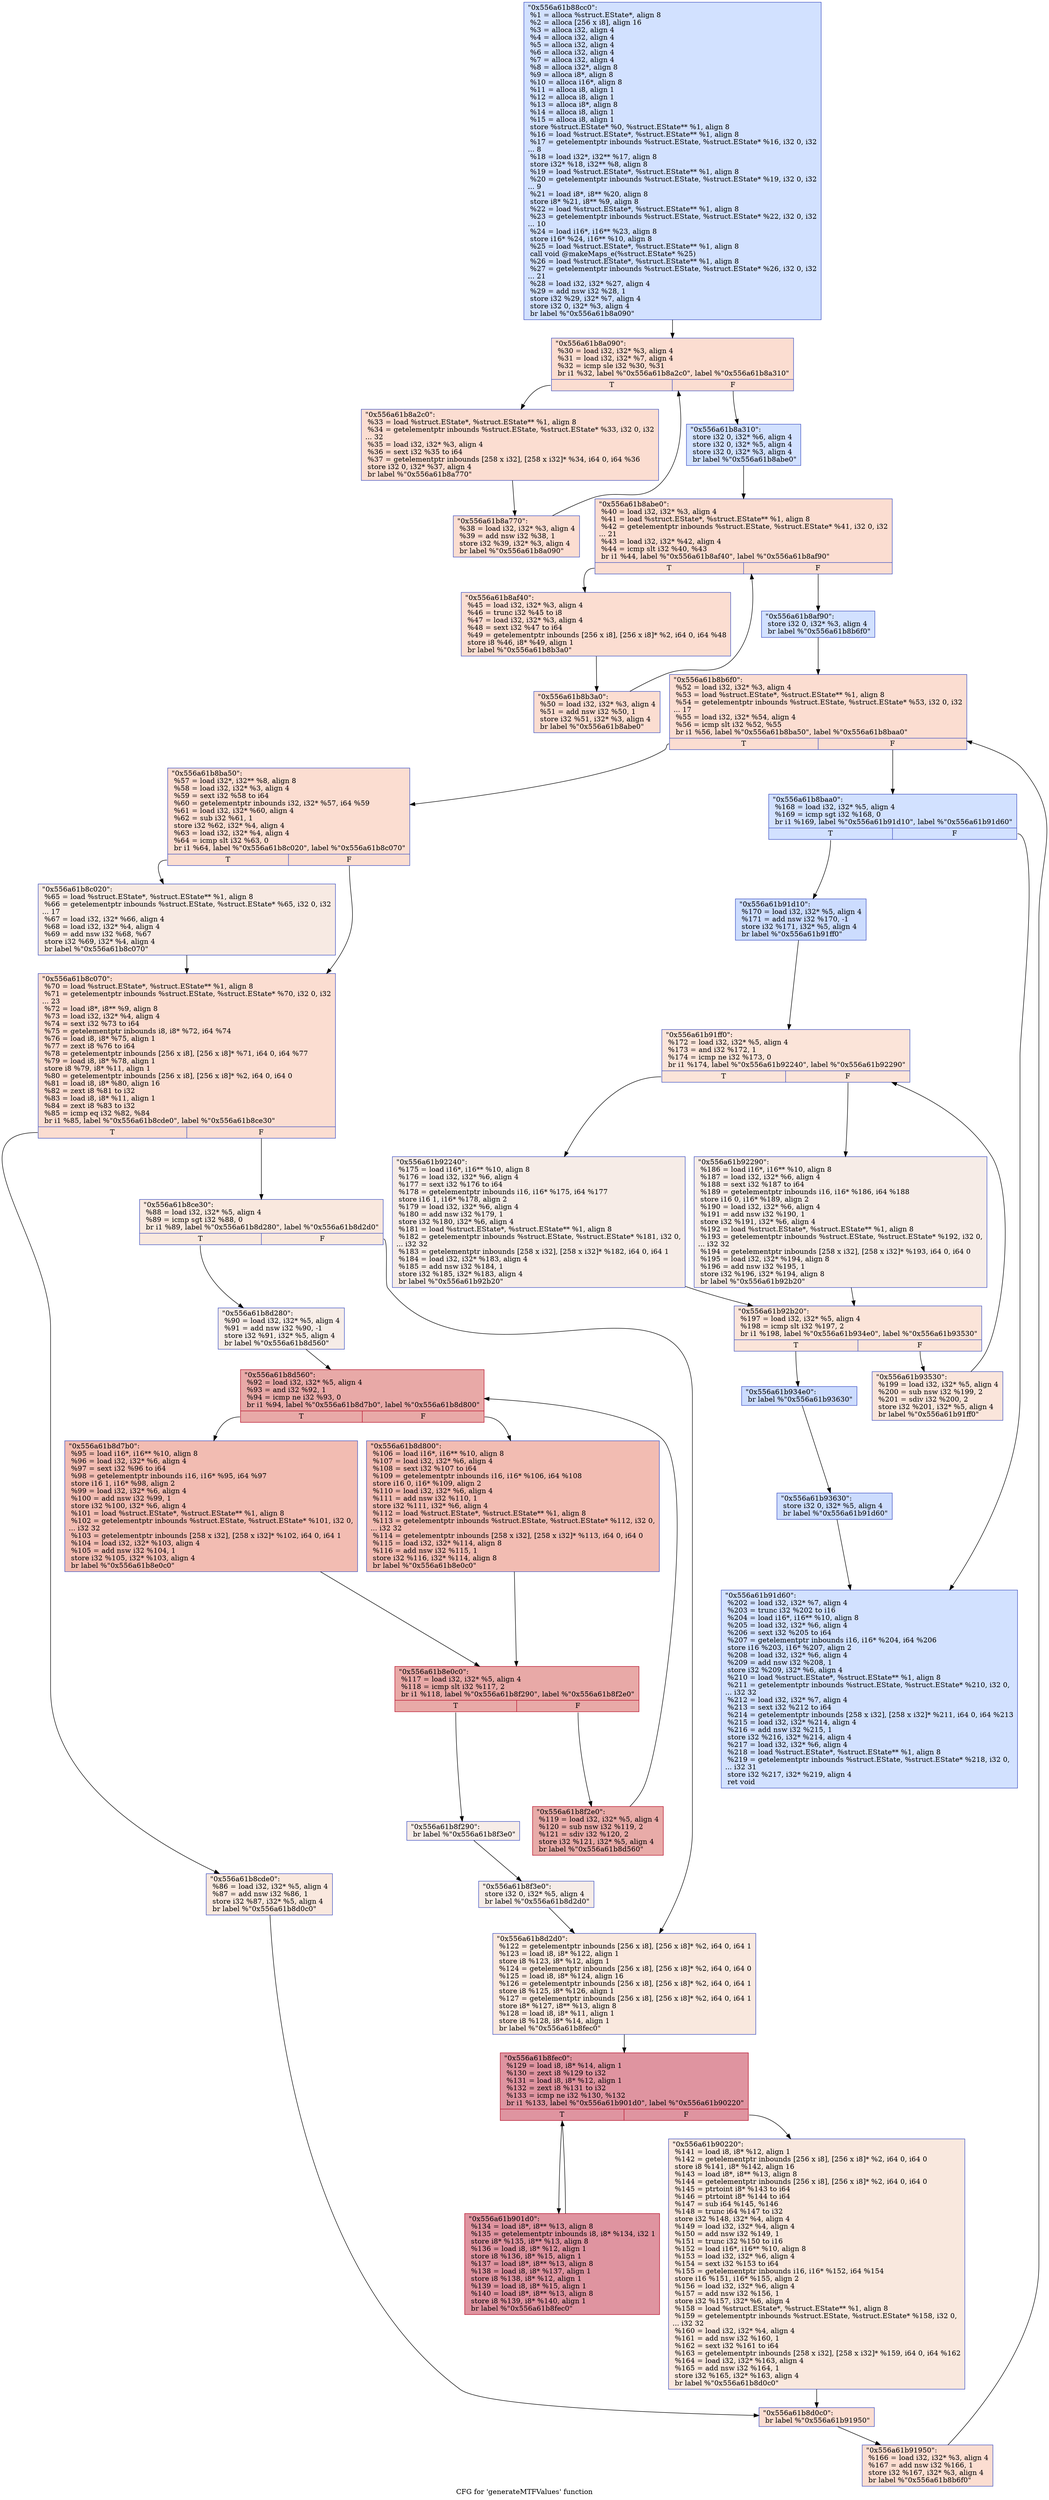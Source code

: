 digraph "CFG for 'generateMTFValues' function" {
	label="CFG for 'generateMTFValues' function";

	Node0x556a61b88cc0 [shape=record,color="#3d50c3ff", style=filled, fillcolor="#9abbff70",label="{\"0x556a61b88cc0\":\l  %1 = alloca %struct.EState*, align 8\l  %2 = alloca [256 x i8], align 16\l  %3 = alloca i32, align 4\l  %4 = alloca i32, align 4\l  %5 = alloca i32, align 4\l  %6 = alloca i32, align 4\l  %7 = alloca i32, align 4\l  %8 = alloca i32*, align 8\l  %9 = alloca i8*, align 8\l  %10 = alloca i16*, align 8\l  %11 = alloca i8, align 1\l  %12 = alloca i8, align 1\l  %13 = alloca i8*, align 8\l  %14 = alloca i8, align 1\l  %15 = alloca i8, align 1\l  store %struct.EState* %0, %struct.EState** %1, align 8\l  %16 = load %struct.EState*, %struct.EState** %1, align 8\l  %17 = getelementptr inbounds %struct.EState, %struct.EState* %16, i32 0, i32\l... 8\l  %18 = load i32*, i32** %17, align 8\l  store i32* %18, i32** %8, align 8\l  %19 = load %struct.EState*, %struct.EState** %1, align 8\l  %20 = getelementptr inbounds %struct.EState, %struct.EState* %19, i32 0, i32\l... 9\l  %21 = load i8*, i8** %20, align 8\l  store i8* %21, i8** %9, align 8\l  %22 = load %struct.EState*, %struct.EState** %1, align 8\l  %23 = getelementptr inbounds %struct.EState, %struct.EState* %22, i32 0, i32\l... 10\l  %24 = load i16*, i16** %23, align 8\l  store i16* %24, i16** %10, align 8\l  %25 = load %struct.EState*, %struct.EState** %1, align 8\l  call void @makeMaps_e(%struct.EState* %25)\l  %26 = load %struct.EState*, %struct.EState** %1, align 8\l  %27 = getelementptr inbounds %struct.EState, %struct.EState* %26, i32 0, i32\l... 21\l  %28 = load i32, i32* %27, align 4\l  %29 = add nsw i32 %28, 1\l  store i32 %29, i32* %7, align 4\l  store i32 0, i32* %3, align 4\l  br label %\"0x556a61b8a090\"\l}"];
	Node0x556a61b88cc0 -> Node0x556a61b8a090;
	Node0x556a61b8a090 [shape=record,color="#3d50c3ff", style=filled, fillcolor="#f7b39670",label="{\"0x556a61b8a090\":                                 \l  %30 = load i32, i32* %3, align 4\l  %31 = load i32, i32* %7, align 4\l  %32 = icmp sle i32 %30, %31\l  br i1 %32, label %\"0x556a61b8a2c0\", label %\"0x556a61b8a310\"\l|{<s0>T|<s1>F}}"];
	Node0x556a61b8a090:s0 -> Node0x556a61b8a2c0;
	Node0x556a61b8a090:s1 -> Node0x556a61b8a310;
	Node0x556a61b8a2c0 [shape=record,color="#3d50c3ff", style=filled, fillcolor="#f7b39670",label="{\"0x556a61b8a2c0\":                                 \l  %33 = load %struct.EState*, %struct.EState** %1, align 8\l  %34 = getelementptr inbounds %struct.EState, %struct.EState* %33, i32 0, i32\l... 32\l  %35 = load i32, i32* %3, align 4\l  %36 = sext i32 %35 to i64\l  %37 = getelementptr inbounds [258 x i32], [258 x i32]* %34, i64 0, i64 %36\l  store i32 0, i32* %37, align 4\l  br label %\"0x556a61b8a770\"\l}"];
	Node0x556a61b8a2c0 -> Node0x556a61b8a770;
	Node0x556a61b8a770 [shape=record,color="#3d50c3ff", style=filled, fillcolor="#f7b39670",label="{\"0x556a61b8a770\":                                 \l  %38 = load i32, i32* %3, align 4\l  %39 = add nsw i32 %38, 1\l  store i32 %39, i32* %3, align 4\l  br label %\"0x556a61b8a090\"\l}"];
	Node0x556a61b8a770 -> Node0x556a61b8a090;
	Node0x556a61b8a310 [shape=record,color="#3d50c3ff", style=filled, fillcolor="#9abbff70",label="{\"0x556a61b8a310\":                                 \l  store i32 0, i32* %6, align 4\l  store i32 0, i32* %5, align 4\l  store i32 0, i32* %3, align 4\l  br label %\"0x556a61b8abe0\"\l}"];
	Node0x556a61b8a310 -> Node0x556a61b8abe0;
	Node0x556a61b8abe0 [shape=record,color="#3d50c3ff", style=filled, fillcolor="#f7b39670",label="{\"0x556a61b8abe0\":                                 \l  %40 = load i32, i32* %3, align 4\l  %41 = load %struct.EState*, %struct.EState** %1, align 8\l  %42 = getelementptr inbounds %struct.EState, %struct.EState* %41, i32 0, i32\l... 21\l  %43 = load i32, i32* %42, align 4\l  %44 = icmp slt i32 %40, %43\l  br i1 %44, label %\"0x556a61b8af40\", label %\"0x556a61b8af90\"\l|{<s0>T|<s1>F}}"];
	Node0x556a61b8abe0:s0 -> Node0x556a61b8af40;
	Node0x556a61b8abe0:s1 -> Node0x556a61b8af90;
	Node0x556a61b8af40 [shape=record,color="#3d50c3ff", style=filled, fillcolor="#f7b39670",label="{\"0x556a61b8af40\":                                 \l  %45 = load i32, i32* %3, align 4\l  %46 = trunc i32 %45 to i8\l  %47 = load i32, i32* %3, align 4\l  %48 = sext i32 %47 to i64\l  %49 = getelementptr inbounds [256 x i8], [256 x i8]* %2, i64 0, i64 %48\l  store i8 %46, i8* %49, align 1\l  br label %\"0x556a61b8b3a0\"\l}"];
	Node0x556a61b8af40 -> Node0x556a61b8b3a0;
	Node0x556a61b8b3a0 [shape=record,color="#3d50c3ff", style=filled, fillcolor="#f7b39670",label="{\"0x556a61b8b3a0\":                                 \l  %50 = load i32, i32* %3, align 4\l  %51 = add nsw i32 %50, 1\l  store i32 %51, i32* %3, align 4\l  br label %\"0x556a61b8abe0\"\l}"];
	Node0x556a61b8b3a0 -> Node0x556a61b8abe0;
	Node0x556a61b8af90 [shape=record,color="#3d50c3ff", style=filled, fillcolor="#9abbff70",label="{\"0x556a61b8af90\":                                 \l  store i32 0, i32* %3, align 4\l  br label %\"0x556a61b8b6f0\"\l}"];
	Node0x556a61b8af90 -> Node0x556a61b8b6f0;
	Node0x556a61b8b6f0 [shape=record,color="#3d50c3ff", style=filled, fillcolor="#f7b39670",label="{\"0x556a61b8b6f0\":                                 \l  %52 = load i32, i32* %3, align 4\l  %53 = load %struct.EState*, %struct.EState** %1, align 8\l  %54 = getelementptr inbounds %struct.EState, %struct.EState* %53, i32 0, i32\l... 17\l  %55 = load i32, i32* %54, align 4\l  %56 = icmp slt i32 %52, %55\l  br i1 %56, label %\"0x556a61b8ba50\", label %\"0x556a61b8baa0\"\l|{<s0>T|<s1>F}}"];
	Node0x556a61b8b6f0:s0 -> Node0x556a61b8ba50;
	Node0x556a61b8b6f0:s1 -> Node0x556a61b8baa0;
	Node0x556a61b8ba50 [shape=record,color="#3d50c3ff", style=filled, fillcolor="#f7b39670",label="{\"0x556a61b8ba50\":                                 \l  %57 = load i32*, i32** %8, align 8\l  %58 = load i32, i32* %3, align 4\l  %59 = sext i32 %58 to i64\l  %60 = getelementptr inbounds i32, i32* %57, i64 %59\l  %61 = load i32, i32* %60, align 4\l  %62 = sub i32 %61, 1\l  store i32 %62, i32* %4, align 4\l  %63 = load i32, i32* %4, align 4\l  %64 = icmp slt i32 %63, 0\l  br i1 %64, label %\"0x556a61b8c020\", label %\"0x556a61b8c070\"\l|{<s0>T|<s1>F}}"];
	Node0x556a61b8ba50:s0 -> Node0x556a61b8c020;
	Node0x556a61b8ba50:s1 -> Node0x556a61b8c070;
	Node0x556a61b8c020 [shape=record,color="#3d50c3ff", style=filled, fillcolor="#eed0c070",label="{\"0x556a61b8c020\":                                 \l  %65 = load %struct.EState*, %struct.EState** %1, align 8\l  %66 = getelementptr inbounds %struct.EState, %struct.EState* %65, i32 0, i32\l... 17\l  %67 = load i32, i32* %66, align 4\l  %68 = load i32, i32* %4, align 4\l  %69 = add nsw i32 %68, %67\l  store i32 %69, i32* %4, align 4\l  br label %\"0x556a61b8c070\"\l}"];
	Node0x556a61b8c020 -> Node0x556a61b8c070;
	Node0x556a61b8c070 [shape=record,color="#3d50c3ff", style=filled, fillcolor="#f7b39670",label="{\"0x556a61b8c070\":                                 \l  %70 = load %struct.EState*, %struct.EState** %1, align 8\l  %71 = getelementptr inbounds %struct.EState, %struct.EState* %70, i32 0, i32\l... 23\l  %72 = load i8*, i8** %9, align 8\l  %73 = load i32, i32* %4, align 4\l  %74 = sext i32 %73 to i64\l  %75 = getelementptr inbounds i8, i8* %72, i64 %74\l  %76 = load i8, i8* %75, align 1\l  %77 = zext i8 %76 to i64\l  %78 = getelementptr inbounds [256 x i8], [256 x i8]* %71, i64 0, i64 %77\l  %79 = load i8, i8* %78, align 1\l  store i8 %79, i8* %11, align 1\l  %80 = getelementptr inbounds [256 x i8], [256 x i8]* %2, i64 0, i64 0\l  %81 = load i8, i8* %80, align 16\l  %82 = zext i8 %81 to i32\l  %83 = load i8, i8* %11, align 1\l  %84 = zext i8 %83 to i32\l  %85 = icmp eq i32 %82, %84\l  br i1 %85, label %\"0x556a61b8cde0\", label %\"0x556a61b8ce30\"\l|{<s0>T|<s1>F}}"];
	Node0x556a61b8c070:s0 -> Node0x556a61b8cde0;
	Node0x556a61b8c070:s1 -> Node0x556a61b8ce30;
	Node0x556a61b8cde0 [shape=record,color="#3d50c3ff", style=filled, fillcolor="#f2cab570",label="{\"0x556a61b8cde0\":                                 \l  %86 = load i32, i32* %5, align 4\l  %87 = add nsw i32 %86, 1\l  store i32 %87, i32* %5, align 4\l  br label %\"0x556a61b8d0c0\"\l}"];
	Node0x556a61b8cde0 -> Node0x556a61b8d0c0;
	Node0x556a61b8ce30 [shape=record,color="#3d50c3ff", style=filled, fillcolor="#f2cab570",label="{\"0x556a61b8ce30\":                                 \l  %88 = load i32, i32* %5, align 4\l  %89 = icmp sgt i32 %88, 0\l  br i1 %89, label %\"0x556a61b8d280\", label %\"0x556a61b8d2d0\"\l|{<s0>T|<s1>F}}"];
	Node0x556a61b8ce30:s0 -> Node0x556a61b8d280;
	Node0x556a61b8ce30:s1 -> Node0x556a61b8d2d0;
	Node0x556a61b8d280 [shape=record,color="#3d50c3ff", style=filled, fillcolor="#ead5c970",label="{\"0x556a61b8d280\":                                 \l  %90 = load i32, i32* %5, align 4\l  %91 = add nsw i32 %90, -1\l  store i32 %91, i32* %5, align 4\l  br label %\"0x556a61b8d560\"\l}"];
	Node0x556a61b8d280 -> Node0x556a61b8d560;
	Node0x556a61b8d560 [shape=record,color="#b70d28ff", style=filled, fillcolor="#ca3b3770",label="{\"0x556a61b8d560\":                                 \l  %92 = load i32, i32* %5, align 4\l  %93 = and i32 %92, 1\l  %94 = icmp ne i32 %93, 0\l  br i1 %94, label %\"0x556a61b8d7b0\", label %\"0x556a61b8d800\"\l|{<s0>T|<s1>F}}"];
	Node0x556a61b8d560:s0 -> Node0x556a61b8d7b0;
	Node0x556a61b8d560:s1 -> Node0x556a61b8d800;
	Node0x556a61b8d7b0 [shape=record,color="#3d50c3ff", style=filled, fillcolor="#e1675170",label="{\"0x556a61b8d7b0\":                                 \l  %95 = load i16*, i16** %10, align 8\l  %96 = load i32, i32* %6, align 4\l  %97 = sext i32 %96 to i64\l  %98 = getelementptr inbounds i16, i16* %95, i64 %97\l  store i16 1, i16* %98, align 2\l  %99 = load i32, i32* %6, align 4\l  %100 = add nsw i32 %99, 1\l  store i32 %100, i32* %6, align 4\l  %101 = load %struct.EState*, %struct.EState** %1, align 8\l  %102 = getelementptr inbounds %struct.EState, %struct.EState* %101, i32 0,\l... i32 32\l  %103 = getelementptr inbounds [258 x i32], [258 x i32]* %102, i64 0, i64 1\l  %104 = load i32, i32* %103, align 4\l  %105 = add nsw i32 %104, 1\l  store i32 %105, i32* %103, align 4\l  br label %\"0x556a61b8e0c0\"\l}"];
	Node0x556a61b8d7b0 -> Node0x556a61b8e0c0;
	Node0x556a61b8d800 [shape=record,color="#3d50c3ff", style=filled, fillcolor="#e1675170",label="{\"0x556a61b8d800\":                                 \l  %106 = load i16*, i16** %10, align 8\l  %107 = load i32, i32* %6, align 4\l  %108 = sext i32 %107 to i64\l  %109 = getelementptr inbounds i16, i16* %106, i64 %108\l  store i16 0, i16* %109, align 2\l  %110 = load i32, i32* %6, align 4\l  %111 = add nsw i32 %110, 1\l  store i32 %111, i32* %6, align 4\l  %112 = load %struct.EState*, %struct.EState** %1, align 8\l  %113 = getelementptr inbounds %struct.EState, %struct.EState* %112, i32 0,\l... i32 32\l  %114 = getelementptr inbounds [258 x i32], [258 x i32]* %113, i64 0, i64 0\l  %115 = load i32, i32* %114, align 8\l  %116 = add nsw i32 %115, 1\l  store i32 %116, i32* %114, align 8\l  br label %\"0x556a61b8e0c0\"\l}"];
	Node0x556a61b8d800 -> Node0x556a61b8e0c0;
	Node0x556a61b8e0c0 [shape=record,color="#b70d28ff", style=filled, fillcolor="#ca3b3770",label="{\"0x556a61b8e0c0\":                                 \l  %117 = load i32, i32* %5, align 4\l  %118 = icmp slt i32 %117, 2\l  br i1 %118, label %\"0x556a61b8f290\", label %\"0x556a61b8f2e0\"\l|{<s0>T|<s1>F}}"];
	Node0x556a61b8e0c0:s0 -> Node0x556a61b8f290;
	Node0x556a61b8e0c0:s1 -> Node0x556a61b8f2e0;
	Node0x556a61b8f290 [shape=record,color="#3d50c3ff", style=filled, fillcolor="#ead5c970",label="{\"0x556a61b8f290\":                                 \l  br label %\"0x556a61b8f3e0\"\l}"];
	Node0x556a61b8f290 -> Node0x556a61b8f3e0;
	Node0x556a61b8f2e0 [shape=record,color="#b70d28ff", style=filled, fillcolor="#cc403a70",label="{\"0x556a61b8f2e0\":                                 \l  %119 = load i32, i32* %5, align 4\l  %120 = sub nsw i32 %119, 2\l  %121 = sdiv i32 %120, 2\l  store i32 %121, i32* %5, align 4\l  br label %\"0x556a61b8d560\"\l}"];
	Node0x556a61b8f2e0 -> Node0x556a61b8d560;
	Node0x556a61b8f3e0 [shape=record,color="#3d50c3ff", style=filled, fillcolor="#ead5c970",label="{\"0x556a61b8f3e0\":                                 \l  store i32 0, i32* %5, align 4\l  br label %\"0x556a61b8d2d0\"\l}"];
	Node0x556a61b8f3e0 -> Node0x556a61b8d2d0;
	Node0x556a61b8d2d0 [shape=record,color="#3d50c3ff", style=filled, fillcolor="#f2cab570",label="{\"0x556a61b8d2d0\":                                 \l  %122 = getelementptr inbounds [256 x i8], [256 x i8]* %2, i64 0, i64 1\l  %123 = load i8, i8* %122, align 1\l  store i8 %123, i8* %12, align 1\l  %124 = getelementptr inbounds [256 x i8], [256 x i8]* %2, i64 0, i64 0\l  %125 = load i8, i8* %124, align 16\l  %126 = getelementptr inbounds [256 x i8], [256 x i8]* %2, i64 0, i64 1\l  store i8 %125, i8* %126, align 1\l  %127 = getelementptr inbounds [256 x i8], [256 x i8]* %2, i64 0, i64 1\l  store i8* %127, i8** %13, align 8\l  %128 = load i8, i8* %11, align 1\l  store i8 %128, i8* %14, align 1\l  br label %\"0x556a61b8fec0\"\l}"];
	Node0x556a61b8d2d0 -> Node0x556a61b8fec0;
	Node0x556a61b8fec0 [shape=record,color="#b70d28ff", style=filled, fillcolor="#b70d2870",label="{\"0x556a61b8fec0\":                                 \l  %129 = load i8, i8* %14, align 1\l  %130 = zext i8 %129 to i32\l  %131 = load i8, i8* %12, align 1\l  %132 = zext i8 %131 to i32\l  %133 = icmp ne i32 %130, %132\l  br i1 %133, label %\"0x556a61b901d0\", label %\"0x556a61b90220\"\l|{<s0>T|<s1>F}}"];
	Node0x556a61b8fec0:s0 -> Node0x556a61b901d0;
	Node0x556a61b8fec0:s1 -> Node0x556a61b90220;
	Node0x556a61b901d0 [shape=record,color="#b70d28ff", style=filled, fillcolor="#b70d2870",label="{\"0x556a61b901d0\":                                 \l  %134 = load i8*, i8** %13, align 8\l  %135 = getelementptr inbounds i8, i8* %134, i32 1\l  store i8* %135, i8** %13, align 8\l  %136 = load i8, i8* %12, align 1\l  store i8 %136, i8* %15, align 1\l  %137 = load i8*, i8** %13, align 8\l  %138 = load i8, i8* %137, align 1\l  store i8 %138, i8* %12, align 1\l  %139 = load i8, i8* %15, align 1\l  %140 = load i8*, i8** %13, align 8\l  store i8 %139, i8* %140, align 1\l  br label %\"0x556a61b8fec0\"\l}"];
	Node0x556a61b901d0 -> Node0x556a61b8fec0;
	Node0x556a61b90220 [shape=record,color="#3d50c3ff", style=filled, fillcolor="#f2cab570",label="{\"0x556a61b90220\":                                 \l  %141 = load i8, i8* %12, align 1\l  %142 = getelementptr inbounds [256 x i8], [256 x i8]* %2, i64 0, i64 0\l  store i8 %141, i8* %142, align 16\l  %143 = load i8*, i8** %13, align 8\l  %144 = getelementptr inbounds [256 x i8], [256 x i8]* %2, i64 0, i64 0\l  %145 = ptrtoint i8* %143 to i64\l  %146 = ptrtoint i8* %144 to i64\l  %147 = sub i64 %145, %146\l  %148 = trunc i64 %147 to i32\l  store i32 %148, i32* %4, align 4\l  %149 = load i32, i32* %4, align 4\l  %150 = add nsw i32 %149, 1\l  %151 = trunc i32 %150 to i16\l  %152 = load i16*, i16** %10, align 8\l  %153 = load i32, i32* %6, align 4\l  %154 = sext i32 %153 to i64\l  %155 = getelementptr inbounds i16, i16* %152, i64 %154\l  store i16 %151, i16* %155, align 2\l  %156 = load i32, i32* %6, align 4\l  %157 = add nsw i32 %156, 1\l  store i32 %157, i32* %6, align 4\l  %158 = load %struct.EState*, %struct.EState** %1, align 8\l  %159 = getelementptr inbounds %struct.EState, %struct.EState* %158, i32 0,\l... i32 32\l  %160 = load i32, i32* %4, align 4\l  %161 = add nsw i32 %160, 1\l  %162 = sext i32 %161 to i64\l  %163 = getelementptr inbounds [258 x i32], [258 x i32]* %159, i64 0, i64 %162\l  %164 = load i32, i32* %163, align 4\l  %165 = add nsw i32 %164, 1\l  store i32 %165, i32* %163, align 4\l  br label %\"0x556a61b8d0c0\"\l}"];
	Node0x556a61b90220 -> Node0x556a61b8d0c0;
	Node0x556a61b8d0c0 [shape=record,color="#3d50c3ff", style=filled, fillcolor="#f7b39670",label="{\"0x556a61b8d0c0\":                                 \l  br label %\"0x556a61b91950\"\l}"];
	Node0x556a61b8d0c0 -> Node0x556a61b91950;
	Node0x556a61b91950 [shape=record,color="#3d50c3ff", style=filled, fillcolor="#f7b39670",label="{\"0x556a61b91950\":                                 \l  %166 = load i32, i32* %3, align 4\l  %167 = add nsw i32 %166, 1\l  store i32 %167, i32* %3, align 4\l  br label %\"0x556a61b8b6f0\"\l}"];
	Node0x556a61b91950 -> Node0x556a61b8b6f0;
	Node0x556a61b8baa0 [shape=record,color="#3d50c3ff", style=filled, fillcolor="#9abbff70",label="{\"0x556a61b8baa0\":                                 \l  %168 = load i32, i32* %5, align 4\l  %169 = icmp sgt i32 %168, 0\l  br i1 %169, label %\"0x556a61b91d10\", label %\"0x556a61b91d60\"\l|{<s0>T|<s1>F}}"];
	Node0x556a61b8baa0:s0 -> Node0x556a61b91d10;
	Node0x556a61b8baa0:s1 -> Node0x556a61b91d60;
	Node0x556a61b91d10 [shape=record,color="#3d50c3ff", style=filled, fillcolor="#8caffe70",label="{\"0x556a61b91d10\":                                 \l  %170 = load i32, i32* %5, align 4\l  %171 = add nsw i32 %170, -1\l  store i32 %171, i32* %5, align 4\l  br label %\"0x556a61b91ff0\"\l}"];
	Node0x556a61b91d10 -> Node0x556a61b91ff0;
	Node0x556a61b91ff0 [shape=record,color="#3d50c3ff", style=filled, fillcolor="#f5c1a970",label="{\"0x556a61b91ff0\":                                 \l  %172 = load i32, i32* %5, align 4\l  %173 = and i32 %172, 1\l  %174 = icmp ne i32 %173, 0\l  br i1 %174, label %\"0x556a61b92240\", label %\"0x556a61b92290\"\l|{<s0>T|<s1>F}}"];
	Node0x556a61b91ff0:s0 -> Node0x556a61b92240;
	Node0x556a61b91ff0:s1 -> Node0x556a61b92290;
	Node0x556a61b92240 [shape=record,color="#3d50c3ff", style=filled, fillcolor="#ead5c970",label="{\"0x556a61b92240\":                                 \l  %175 = load i16*, i16** %10, align 8\l  %176 = load i32, i32* %6, align 4\l  %177 = sext i32 %176 to i64\l  %178 = getelementptr inbounds i16, i16* %175, i64 %177\l  store i16 1, i16* %178, align 2\l  %179 = load i32, i32* %6, align 4\l  %180 = add nsw i32 %179, 1\l  store i32 %180, i32* %6, align 4\l  %181 = load %struct.EState*, %struct.EState** %1, align 8\l  %182 = getelementptr inbounds %struct.EState, %struct.EState* %181, i32 0,\l... i32 32\l  %183 = getelementptr inbounds [258 x i32], [258 x i32]* %182, i64 0, i64 1\l  %184 = load i32, i32* %183, align 4\l  %185 = add nsw i32 %184, 1\l  store i32 %185, i32* %183, align 4\l  br label %\"0x556a61b92b20\"\l}"];
	Node0x556a61b92240 -> Node0x556a61b92b20;
	Node0x556a61b92290 [shape=record,color="#3d50c3ff", style=filled, fillcolor="#ead5c970",label="{\"0x556a61b92290\":                                 \l  %186 = load i16*, i16** %10, align 8\l  %187 = load i32, i32* %6, align 4\l  %188 = sext i32 %187 to i64\l  %189 = getelementptr inbounds i16, i16* %186, i64 %188\l  store i16 0, i16* %189, align 2\l  %190 = load i32, i32* %6, align 4\l  %191 = add nsw i32 %190, 1\l  store i32 %191, i32* %6, align 4\l  %192 = load %struct.EState*, %struct.EState** %1, align 8\l  %193 = getelementptr inbounds %struct.EState, %struct.EState* %192, i32 0,\l... i32 32\l  %194 = getelementptr inbounds [258 x i32], [258 x i32]* %193, i64 0, i64 0\l  %195 = load i32, i32* %194, align 8\l  %196 = add nsw i32 %195, 1\l  store i32 %196, i32* %194, align 8\l  br label %\"0x556a61b92b20\"\l}"];
	Node0x556a61b92290 -> Node0x556a61b92b20;
	Node0x556a61b92b20 [shape=record,color="#3d50c3ff", style=filled, fillcolor="#f5c1a970",label="{\"0x556a61b92b20\":                                 \l  %197 = load i32, i32* %5, align 4\l  %198 = icmp slt i32 %197, 2\l  br i1 %198, label %\"0x556a61b934e0\", label %\"0x556a61b93530\"\l|{<s0>T|<s1>F}}"];
	Node0x556a61b92b20:s0 -> Node0x556a61b934e0;
	Node0x556a61b92b20:s1 -> Node0x556a61b93530;
	Node0x556a61b934e0 [shape=record,color="#3d50c3ff", style=filled, fillcolor="#8caffe70",label="{\"0x556a61b934e0\":                                 \l  br label %\"0x556a61b93630\"\l}"];
	Node0x556a61b934e0 -> Node0x556a61b93630;
	Node0x556a61b93530 [shape=record,color="#3d50c3ff", style=filled, fillcolor="#f4c5ad70",label="{\"0x556a61b93530\":                                 \l  %199 = load i32, i32* %5, align 4\l  %200 = sub nsw i32 %199, 2\l  %201 = sdiv i32 %200, 2\l  store i32 %201, i32* %5, align 4\l  br label %\"0x556a61b91ff0\"\l}"];
	Node0x556a61b93530 -> Node0x556a61b91ff0;
	Node0x556a61b93630 [shape=record,color="#3d50c3ff", style=filled, fillcolor="#8caffe70",label="{\"0x556a61b93630\":                                 \l  store i32 0, i32* %5, align 4\l  br label %\"0x556a61b91d60\"\l}"];
	Node0x556a61b93630 -> Node0x556a61b91d60;
	Node0x556a61b91d60 [shape=record,color="#3d50c3ff", style=filled, fillcolor="#9abbff70",label="{\"0x556a61b91d60\":                                 \l  %202 = load i32, i32* %7, align 4\l  %203 = trunc i32 %202 to i16\l  %204 = load i16*, i16** %10, align 8\l  %205 = load i32, i32* %6, align 4\l  %206 = sext i32 %205 to i64\l  %207 = getelementptr inbounds i16, i16* %204, i64 %206\l  store i16 %203, i16* %207, align 2\l  %208 = load i32, i32* %6, align 4\l  %209 = add nsw i32 %208, 1\l  store i32 %209, i32* %6, align 4\l  %210 = load %struct.EState*, %struct.EState** %1, align 8\l  %211 = getelementptr inbounds %struct.EState, %struct.EState* %210, i32 0,\l... i32 32\l  %212 = load i32, i32* %7, align 4\l  %213 = sext i32 %212 to i64\l  %214 = getelementptr inbounds [258 x i32], [258 x i32]* %211, i64 0, i64 %213\l  %215 = load i32, i32* %214, align 4\l  %216 = add nsw i32 %215, 1\l  store i32 %216, i32* %214, align 4\l  %217 = load i32, i32* %6, align 4\l  %218 = load %struct.EState*, %struct.EState** %1, align 8\l  %219 = getelementptr inbounds %struct.EState, %struct.EState* %218, i32 0,\l... i32 31\l  store i32 %217, i32* %219, align 4\l  ret void\l}"];
}
